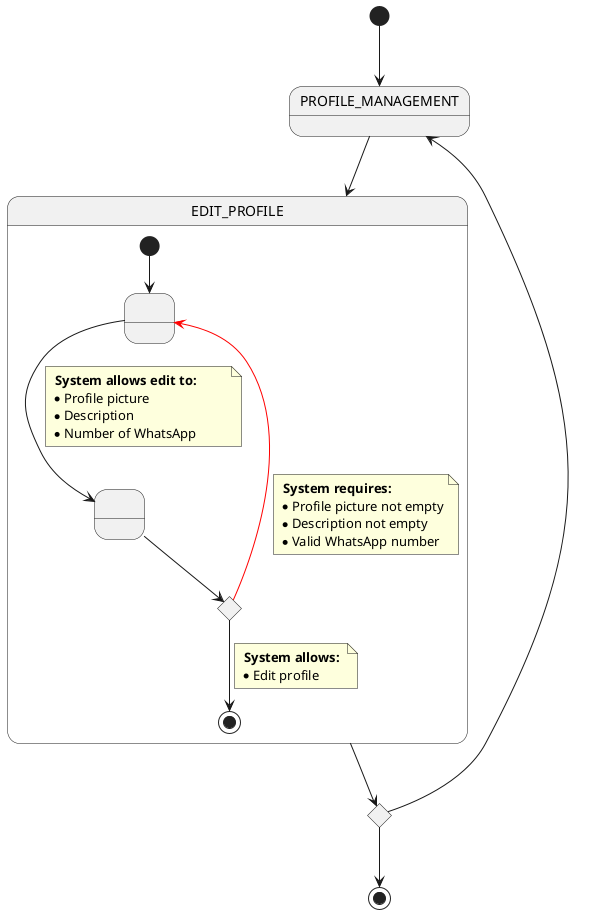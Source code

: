 @startuml profile-management 

[*] --> PROFILE_MANAGEMENT

state EDIT_PROFILE {
    state EPS1 as " "
    state EPS2 as " "
    state EPC1 <<choice>>

    [*] --> EPS1

    EPS1 --> EPS2
    note on link
        <b> System allows edit to: </b>        
        * Profile picture
        * Description
        * Number of WhatsApp
    end note
    
    EPS2 --> EPC1
    ' note on link 
    '     <b> User provides requested </b>        
    ' end note

    EPC1 -[#red]--> EPS1
    note on link
        <b> System requires: </b>
        * Profile picture not empty
        * Description not empty 
        * Valid WhatsApp number
    end note

    EPC1 --> [*]
    note on link
        <b> System allows: </b>
        * Edit profile
    end note
}

PROFILE_MANAGEMENT --> EDIT_PROFILE

state union <<choice>>
EDIT_PROFILE --> union
union --> [*]
union --> PROFILE_MANAGEMENT
@enduml
